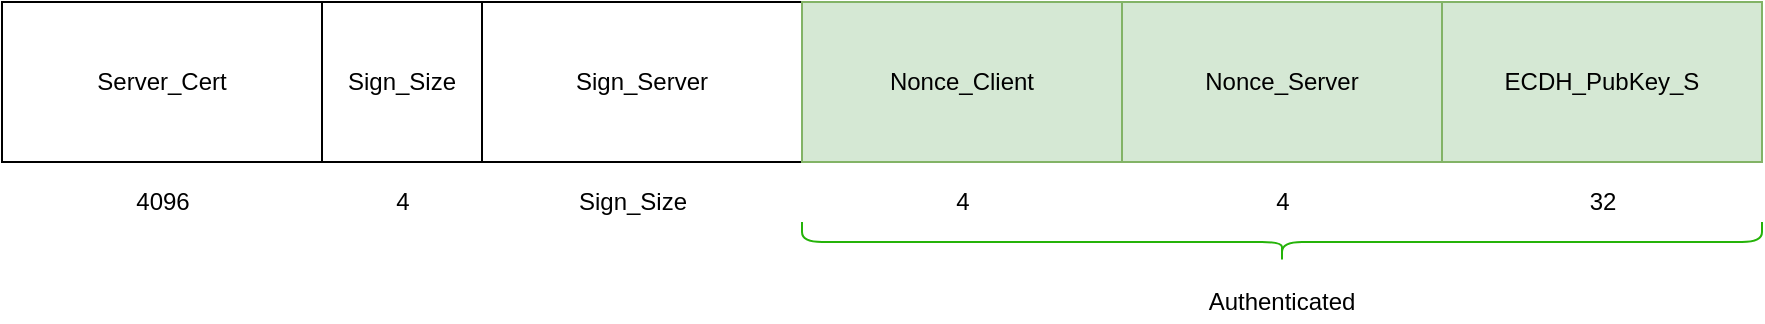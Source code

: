 <mxfile version="14.6.13" type="device"><diagram id="peeTCOlZJE3RpPJiNPz-" name="Page-1"><mxGraphModel dx="2177" dy="598" grid="1" gridSize="10" guides="1" tooltips="1" connect="1" arrows="1" fold="1" page="1" pageScale="1" pageWidth="827" pageHeight="1169" math="0" shadow="0"><root><mxCell id="0"/><mxCell id="1" parent="0"/><mxCell id="RsclF6Cl5SYnGODcT8lK-1" value="Sign_Server" style="rounded=0;whiteSpace=wrap;html=1;" parent="1" vertex="1"><mxGeometry x="80" y="120" width="160" height="80" as="geometry"/></mxCell><mxCell id="RsclF6Cl5SYnGODcT8lK-2" value="Nonce_Client" style="rounded=0;whiteSpace=wrap;html=1;fillColor=#d5e8d4;strokeColor=#82b366;" parent="1" vertex="1"><mxGeometry x="240" y="120" width="160" height="80" as="geometry"/></mxCell><mxCell id="RsclF6Cl5SYnGODcT8lK-4" value="Nonce_Server" style="rounded=0;whiteSpace=wrap;html=1;fillColor=#d5e8d4;strokeColor=#82b366;" parent="1" vertex="1"><mxGeometry x="400" y="120" width="160" height="80" as="geometry"/></mxCell><mxCell id="RsclF6Cl5SYnGODcT8lK-5" value="Sign_Size" style="text;html=1;align=center;verticalAlign=middle;resizable=0;points=[];autosize=1;strokeColor=none;" parent="1" vertex="1"><mxGeometry x="120" y="210" width="70" height="20" as="geometry"/></mxCell><mxCell id="RsclF6Cl5SYnGODcT8lK-6" value="4" style="text;html=1;align=center;verticalAlign=middle;resizable=0;points=[];autosize=1;strokeColor=none;" parent="1" vertex="1"><mxGeometry x="310" y="210" width="20" height="20" as="geometry"/></mxCell><mxCell id="RsclF6Cl5SYnGODcT8lK-7" value="4" style="text;html=1;align=center;verticalAlign=middle;resizable=0;points=[];autosize=1;strokeColor=none;" parent="1" vertex="1"><mxGeometry x="470" y="210" width="20" height="20" as="geometry"/></mxCell><mxCell id="RsclF6Cl5SYnGODcT8lK-8" value="" style="shape=curlyBracket;whiteSpace=wrap;html=1;rounded=1;flipH=1;rotation=90;fillColor=none;strokeColor=#25B309;" parent="1" vertex="1"><mxGeometry x="470" width="20" height="480" as="geometry"/></mxCell><mxCell id="RsclF6Cl5SYnGODcT8lK-9" value="Authenticated" style="text;html=1;strokeColor=none;fillColor=none;align=center;verticalAlign=middle;whiteSpace=wrap;rounded=0;" parent="1" vertex="1"><mxGeometry x="460" y="260" width="40" height="20" as="geometry"/></mxCell><mxCell id="RsclF6Cl5SYnGODcT8lK-10" value="Server_Cert" style="rounded=0;whiteSpace=wrap;html=1;" parent="1" vertex="1"><mxGeometry x="-160" y="120" width="160" height="80" as="geometry"/></mxCell><mxCell id="RsclF6Cl5SYnGODcT8lK-11" value="ECDH_PubKey_S" style="rounded=0;whiteSpace=wrap;html=1;fillColor=#d5e8d4;strokeColor=#82b366;" parent="1" vertex="1"><mxGeometry x="560" y="120" width="160" height="80" as="geometry"/></mxCell><mxCell id="RsclF6Cl5SYnGODcT8lK-13" value="4096" style="text;html=1;align=center;verticalAlign=middle;resizable=0;points=[];autosize=1;strokeColor=none;" parent="1" vertex="1"><mxGeometry x="-100" y="210" width="40" height="20" as="geometry"/></mxCell><mxCell id="RsclF6Cl5SYnGODcT8lK-14" value="32" style="text;html=1;align=center;verticalAlign=middle;resizable=0;points=[];autosize=1;strokeColor=none;" parent="1" vertex="1"><mxGeometry x="625" y="210" width="30" height="20" as="geometry"/></mxCell><mxCell id="jE1eorkh7u-u46YCP2Gc-1" value="Sign_Size" style="rounded=0;whiteSpace=wrap;html=1;" parent="1" vertex="1"><mxGeometry y="120" width="80" height="80" as="geometry"/></mxCell><mxCell id="jE1eorkh7u-u46YCP2Gc-2" value="4" style="text;html=1;align=center;verticalAlign=middle;resizable=0;points=[];autosize=1;strokeColor=none;" parent="1" vertex="1"><mxGeometry x="30" y="210" width="20" height="20" as="geometry"/></mxCell></root></mxGraphModel></diagram></mxfile>
